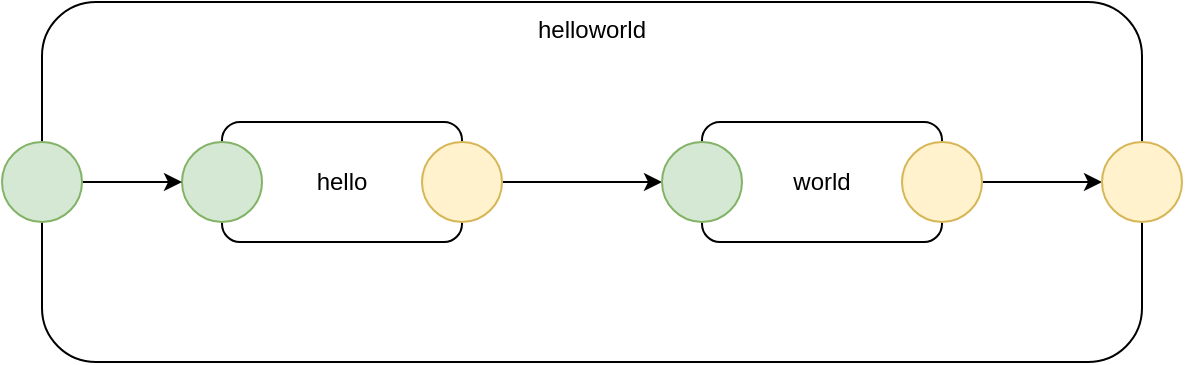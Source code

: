 <mxfile version="14.6.13" type="device" pages="4"><diagram id="n2OXIxOFjNDBhN3P7BZM" name="helloworld"><mxGraphModel dx="1106" dy="776" grid="1" gridSize="10" guides="1" tooltips="1" connect="1" arrows="1" fold="1" page="1" pageScale="1" pageWidth="1100" pageHeight="850" math="0" shadow="0"><root><mxCell id="0"/><mxCell id="1" parent="0"/><mxCell id="5sIg5KywKJ6SFfyJrwP9-3" value="helloworld" style="rounded=1;whiteSpace=wrap;html=1;verticalAlign=top;" vertex="1" parent="1"><mxGeometry x="70" y="100" width="550" height="180" as="geometry"/></mxCell><mxCell id="5sIg5KywKJ6SFfyJrwP9-1" value="hello" style="rounded=1;whiteSpace=wrap;html=1;" vertex="1" parent="1"><mxGeometry x="160" y="160" width="120" height="60" as="geometry"/></mxCell><mxCell id="5sIg5KywKJ6SFfyJrwP9-2" value="world" style="rounded=1;whiteSpace=wrap;html=1;" vertex="1" parent="1"><mxGeometry x="400" y="160" width="120" height="60" as="geometry"/></mxCell><mxCell id="5sIg5KywKJ6SFfyJrwP9-11" style="edgeStyle=orthogonalEdgeStyle;rounded=0;orthogonalLoop=1;jettySize=auto;html=1;exitX=1;exitY=0.5;exitDx=0;exitDy=0;entryX=0;entryY=0.5;entryDx=0;entryDy=0;" edge="1" parent="1" source="5sIg5KywKJ6SFfyJrwP9-4" target="5sIg5KywKJ6SFfyJrwP9-5"><mxGeometry relative="1" as="geometry"/></mxCell><mxCell id="5sIg5KywKJ6SFfyJrwP9-4" value="" style="ellipse;whiteSpace=wrap;html=1;aspect=fixed;fillColor=#fff2cc;strokeColor=#d6b656;" vertex="1" parent="1"><mxGeometry x="260" y="170" width="40" height="40" as="geometry"/></mxCell><mxCell id="5sIg5KywKJ6SFfyJrwP9-5" value="" style="ellipse;whiteSpace=wrap;html=1;aspect=fixed;fillColor=#d5e8d4;strokeColor=#82b366;" vertex="1" parent="1"><mxGeometry x="380" y="170" width="40" height="40" as="geometry"/></mxCell><mxCell id="5sIg5KywKJ6SFfyJrwP9-6" value="" style="ellipse;whiteSpace=wrap;html=1;aspect=fixed;fillColor=#d5e8d4;strokeColor=#82b366;" vertex="1" parent="1"><mxGeometry x="140" y="170" width="40" height="40" as="geometry"/></mxCell><mxCell id="5sIg5KywKJ6SFfyJrwP9-12" style="edgeStyle=orthogonalEdgeStyle;rounded=0;orthogonalLoop=1;jettySize=auto;html=1;exitX=1;exitY=0.5;exitDx=0;exitDy=0;" edge="1" parent="1" source="5sIg5KywKJ6SFfyJrwP9-7" target="5sIg5KywKJ6SFfyJrwP9-8"><mxGeometry relative="1" as="geometry"/></mxCell><mxCell id="5sIg5KywKJ6SFfyJrwP9-7" value="" style="ellipse;whiteSpace=wrap;html=1;aspect=fixed;fillColor=#fff2cc;strokeColor=#d6b656;" vertex="1" parent="1"><mxGeometry x="500" y="170" width="40" height="40" as="geometry"/></mxCell><mxCell id="5sIg5KywKJ6SFfyJrwP9-8" value="" style="ellipse;whiteSpace=wrap;html=1;aspect=fixed;fillColor=#fff2cc;strokeColor=#d6b656;" vertex="1" parent="1"><mxGeometry x="600" y="170" width="40" height="40" as="geometry"/></mxCell><mxCell id="5sIg5KywKJ6SFfyJrwP9-10" style="edgeStyle=orthogonalEdgeStyle;rounded=0;orthogonalLoop=1;jettySize=auto;html=1;exitX=1;exitY=0.5;exitDx=0;exitDy=0;entryX=0;entryY=0.5;entryDx=0;entryDy=0;" edge="1" parent="1" source="5sIg5KywKJ6SFfyJrwP9-9" target="5sIg5KywKJ6SFfyJrwP9-6"><mxGeometry relative="1" as="geometry"/></mxCell><mxCell id="5sIg5KywKJ6SFfyJrwP9-9" value="" style="ellipse;whiteSpace=wrap;html=1;aspect=fixed;fillColor=#d5e8d4;strokeColor=#82b366;" vertex="1" parent="1"><mxGeometry x="50" y="170" width="40" height="40" as="geometry"/></mxCell></root></mxGraphModel></diagram><diagram name="helloworldworld" id="oluf-tXjXTfIyvB2BP5b"><mxGraphModel dx="1106" dy="776" grid="1" gridSize="10" guides="1" tooltips="1" connect="1" arrows="1" fold="1" page="1" pageScale="1" pageWidth="1100" pageHeight="850" math="0" shadow="0"><root><mxCell id="y5leNgnyjF6MrHOcIzAR-0"/><mxCell id="y5leNgnyjF6MrHOcIzAR-1" parent="y5leNgnyjF6MrHOcIzAR-0"/><mxCell id="y5leNgnyjF6MrHOcIzAR-2" value="helloworldworld" style="rounded=1;whiteSpace=wrap;html=1;verticalAlign=top;" vertex="1" parent="y5leNgnyjF6MrHOcIzAR-1"><mxGeometry x="70" y="100" width="550" height="230" as="geometry"/></mxCell><mxCell id="y5leNgnyjF6MrHOcIzAR-3" value="hello" style="rounded=1;whiteSpace=wrap;html=1;" vertex="1" parent="y5leNgnyjF6MrHOcIzAR-1"><mxGeometry x="160" y="160" width="120" height="60" as="geometry"/></mxCell><mxCell id="y5leNgnyjF6MrHOcIzAR-4" value="world" style="rounded=1;whiteSpace=wrap;html=1;" vertex="1" parent="y5leNgnyjF6MrHOcIzAR-1"><mxGeometry x="400" y="160" width="120" height="60" as="geometry"/></mxCell><mxCell id="y5leNgnyjF6MrHOcIzAR-5" style="edgeStyle=orthogonalEdgeStyle;rounded=0;orthogonalLoop=1;jettySize=auto;html=1;exitX=1;exitY=0.5;exitDx=0;exitDy=0;entryX=0;entryY=0.5;entryDx=0;entryDy=0;" edge="1" parent="y5leNgnyjF6MrHOcIzAR-1" source="y5leNgnyjF6MrHOcIzAR-6" target="y5leNgnyjF6MrHOcIzAR-7"><mxGeometry relative="1" as="geometry"/></mxCell><mxCell id="y5leNgnyjF6MrHOcIzAR-17" style="edgeStyle=orthogonalEdgeStyle;rounded=0;orthogonalLoop=1;jettySize=auto;html=1;exitX=1;exitY=0.5;exitDx=0;exitDy=0;entryX=0;entryY=0.5;entryDx=0;entryDy=0;" edge="1" parent="y5leNgnyjF6MrHOcIzAR-1" source="y5leNgnyjF6MrHOcIzAR-6" target="y5leNgnyjF6MrHOcIzAR-15"><mxGeometry relative="1" as="geometry"/></mxCell><mxCell id="y5leNgnyjF6MrHOcIzAR-6" value="" style="ellipse;whiteSpace=wrap;html=1;aspect=fixed;fillColor=#fff2cc;strokeColor=#d6b656;" vertex="1" parent="y5leNgnyjF6MrHOcIzAR-1"><mxGeometry x="260" y="170" width="40" height="40" as="geometry"/></mxCell><mxCell id="y5leNgnyjF6MrHOcIzAR-7" value="" style="ellipse;whiteSpace=wrap;html=1;aspect=fixed;fillColor=#d5e8d4;strokeColor=#82b366;" vertex="1" parent="y5leNgnyjF6MrHOcIzAR-1"><mxGeometry x="380" y="170" width="40" height="40" as="geometry"/></mxCell><mxCell id="y5leNgnyjF6MrHOcIzAR-8" value="" style="ellipse;whiteSpace=wrap;html=1;aspect=fixed;fillColor=#d5e8d4;strokeColor=#82b366;" vertex="1" parent="y5leNgnyjF6MrHOcIzAR-1"><mxGeometry x="140" y="170" width="40" height="40" as="geometry"/></mxCell><mxCell id="y5leNgnyjF6MrHOcIzAR-9" style="edgeStyle=orthogonalEdgeStyle;rounded=0;orthogonalLoop=1;jettySize=auto;html=1;exitX=1;exitY=0.5;exitDx=0;exitDy=0;" edge="1" parent="y5leNgnyjF6MrHOcIzAR-1" source="y5leNgnyjF6MrHOcIzAR-10" target="y5leNgnyjF6MrHOcIzAR-11"><mxGeometry relative="1" as="geometry"/></mxCell><mxCell id="y5leNgnyjF6MrHOcIzAR-10" value="" style="ellipse;whiteSpace=wrap;html=1;aspect=fixed;fillColor=#fff2cc;strokeColor=#d6b656;" vertex="1" parent="y5leNgnyjF6MrHOcIzAR-1"><mxGeometry x="500" y="170" width="40" height="40" as="geometry"/></mxCell><mxCell id="y5leNgnyjF6MrHOcIzAR-11" value="" style="ellipse;whiteSpace=wrap;html=1;aspect=fixed;fillColor=#fff2cc;strokeColor=#d6b656;" vertex="1" parent="y5leNgnyjF6MrHOcIzAR-1"><mxGeometry x="600" y="170" width="40" height="40" as="geometry"/></mxCell><mxCell id="y5leNgnyjF6MrHOcIzAR-12" style="edgeStyle=orthogonalEdgeStyle;rounded=0;orthogonalLoop=1;jettySize=auto;html=1;exitX=1;exitY=0.5;exitDx=0;exitDy=0;entryX=0;entryY=0.5;entryDx=0;entryDy=0;" edge="1" parent="y5leNgnyjF6MrHOcIzAR-1" source="y5leNgnyjF6MrHOcIzAR-13" target="y5leNgnyjF6MrHOcIzAR-8"><mxGeometry relative="1" as="geometry"/></mxCell><mxCell id="y5leNgnyjF6MrHOcIzAR-13" value="" style="ellipse;whiteSpace=wrap;html=1;aspect=fixed;fillColor=#d5e8d4;strokeColor=#82b366;" vertex="1" parent="y5leNgnyjF6MrHOcIzAR-1"><mxGeometry x="50" y="170" width="40" height="40" as="geometry"/></mxCell><mxCell id="y5leNgnyjF6MrHOcIzAR-14" value="world" style="rounded=1;whiteSpace=wrap;html=1;" vertex="1" parent="y5leNgnyjF6MrHOcIzAR-1"><mxGeometry x="400" y="230" width="120" height="60" as="geometry"/></mxCell><mxCell id="y5leNgnyjF6MrHOcIzAR-15" value="" style="ellipse;whiteSpace=wrap;html=1;aspect=fixed;fillColor=#d5e8d4;strokeColor=#82b366;" vertex="1" parent="y5leNgnyjF6MrHOcIzAR-1"><mxGeometry x="380" y="240" width="40" height="40" as="geometry"/></mxCell><mxCell id="y5leNgnyjF6MrHOcIzAR-18" style="edgeStyle=orthogonalEdgeStyle;rounded=0;orthogonalLoop=1;jettySize=auto;html=1;exitX=1;exitY=0.5;exitDx=0;exitDy=0;entryX=0;entryY=0.5;entryDx=0;entryDy=0;" edge="1" parent="y5leNgnyjF6MrHOcIzAR-1" source="y5leNgnyjF6MrHOcIzAR-16" target="y5leNgnyjF6MrHOcIzAR-11"><mxGeometry relative="1" as="geometry"/></mxCell><mxCell id="y5leNgnyjF6MrHOcIzAR-16" value="" style="ellipse;whiteSpace=wrap;html=1;aspect=fixed;fillColor=#fff2cc;strokeColor=#d6b656;" vertex="1" parent="y5leNgnyjF6MrHOcIzAR-1"><mxGeometry x="500" y="240" width="40" height="40" as="geometry"/></mxCell></root></mxGraphModel></diagram><diagram name="10 times" id="zAT7RbFfHeu8LHJbTehk"><mxGraphModel dx="1106" dy="1626" grid="1" gridSize="10" guides="1" tooltips="1" connect="1" arrows="1" fold="1" page="1" pageScale="1" pageWidth="1100" pageHeight="850" math="0" shadow="0"><root><mxCell id="dsZrn6rSfFGklU5lgDUZ-0"/><mxCell id="dsZrn6rSfFGklU5lgDUZ-1" parent="dsZrn6rSfFGklU5lgDUZ-0"/><mxCell id="dsZrn6rSfFGklU5lgDUZ-2" value="helloworld" style="rounded=1;whiteSpace=wrap;html=1;verticalAlign=top;" vertex="1" parent="dsZrn6rSfFGklU5lgDUZ-1"><mxGeometry x="350" y="-30" width="550" height="180" as="geometry"/></mxCell><mxCell id="dsZrn6rSfFGklU5lgDUZ-3" value="hello" style="rounded=1;whiteSpace=wrap;html=1;" vertex="1" parent="dsZrn6rSfFGklU5lgDUZ-1"><mxGeometry x="190" y="350" width="120" height="60" as="geometry"/></mxCell><mxCell id="dsZrn6rSfFGklU5lgDUZ-4" value="world" style="rounded=1;whiteSpace=wrap;html=1;" vertex="1" parent="dsZrn6rSfFGklU5lgDUZ-1"><mxGeometry x="430" y="350" width="120" height="60" as="geometry"/></mxCell><mxCell id="dsZrn6rSfFGklU5lgDUZ-5" style="edgeStyle=orthogonalEdgeStyle;rounded=0;orthogonalLoop=1;jettySize=auto;html=1;exitX=1;exitY=0.5;exitDx=0;exitDy=0;entryX=0;entryY=0.5;entryDx=0;entryDy=0;" edge="1" parent="dsZrn6rSfFGklU5lgDUZ-1" source="dsZrn6rSfFGklU5lgDUZ-6" target="dsZrn6rSfFGklU5lgDUZ-7"><mxGeometry relative="1" as="geometry"/></mxCell><mxCell id="dsZrn6rSfFGklU5lgDUZ-6" value="" style="ellipse;whiteSpace=wrap;html=1;aspect=fixed;fillColor=#fff2cc;strokeColor=#d6b656;" vertex="1" parent="dsZrn6rSfFGklU5lgDUZ-1"><mxGeometry x="290" y="360" width="40" height="40" as="geometry"/></mxCell><mxCell id="dsZrn6rSfFGklU5lgDUZ-7" value="" style="ellipse;whiteSpace=wrap;html=1;aspect=fixed;fillColor=#d5e8d4;strokeColor=#82b366;" vertex="1" parent="dsZrn6rSfFGklU5lgDUZ-1"><mxGeometry x="410" y="360" width="40" height="40" as="geometry"/></mxCell><mxCell id="dsZrn6rSfFGklU5lgDUZ-8" value="" style="ellipse;whiteSpace=wrap;html=1;aspect=fixed;fillColor=#d5e8d4;strokeColor=#82b366;" vertex="1" parent="dsZrn6rSfFGklU5lgDUZ-1"><mxGeometry x="170" y="360" width="40" height="40" as="geometry"/></mxCell><mxCell id="dsZrn6rSfFGklU5lgDUZ-9" style="edgeStyle=orthogonalEdgeStyle;rounded=0;orthogonalLoop=1;jettySize=auto;html=1;exitX=1;exitY=0.5;exitDx=0;exitDy=0;" edge="1" parent="dsZrn6rSfFGklU5lgDUZ-1" source="dsZrn6rSfFGklU5lgDUZ-10" target="dsZrn6rSfFGklU5lgDUZ-11"><mxGeometry relative="1" as="geometry"/></mxCell><mxCell id="cCvuzEfkXSyVE1UH5gFx-5" style="edgeStyle=orthogonalEdgeStyle;rounded=0;orthogonalLoop=1;jettySize=auto;html=1;exitX=1;exitY=0.5;exitDx=0;exitDy=0;entryX=1;entryY=0.5;entryDx=0;entryDy=0;" edge="1" parent="dsZrn6rSfFGklU5lgDUZ-1" source="dsZrn6rSfFGklU5lgDUZ-10" target="cCvuzEfkXSyVE1UH5gFx-1"><mxGeometry relative="1" as="geometry"/></mxCell><mxCell id="dsZrn6rSfFGklU5lgDUZ-10" value="" style="ellipse;whiteSpace=wrap;html=1;aspect=fixed;fillColor=#fff2cc;strokeColor=#d6b656;" vertex="1" parent="dsZrn6rSfFGklU5lgDUZ-1"><mxGeometry x="530" y="360" width="40" height="40" as="geometry"/></mxCell><mxCell id="dsZrn6rSfFGklU5lgDUZ-11" value="" style="ellipse;whiteSpace=wrap;html=1;aspect=fixed;fillColor=#fff2cc;strokeColor=#d6b656;" vertex="1" parent="dsZrn6rSfFGklU5lgDUZ-1"><mxGeometry x="630" y="360" width="40" height="40" as="geometry"/></mxCell><mxCell id="dsZrn6rSfFGklU5lgDUZ-12" style="edgeStyle=orthogonalEdgeStyle;rounded=0;orthogonalLoop=1;jettySize=auto;html=1;exitX=1;exitY=0.5;exitDx=0;exitDy=0;entryX=0;entryY=0.5;entryDx=0;entryDy=0;" edge="1" parent="dsZrn6rSfFGklU5lgDUZ-1" source="dsZrn6rSfFGklU5lgDUZ-13" target="dsZrn6rSfFGklU5lgDUZ-8"><mxGeometry relative="1" as="geometry"/></mxCell><mxCell id="cCvuzEfkXSyVE1UH5gFx-4" style="edgeStyle=orthogonalEdgeStyle;rounded=0;orthogonalLoop=1;jettySize=auto;html=1;exitX=1;exitY=0.5;exitDx=0;exitDy=0;entryX=0;entryY=0.5;entryDx=0;entryDy=0;" edge="1" parent="dsZrn6rSfFGklU5lgDUZ-1" source="dsZrn6rSfFGklU5lgDUZ-13" target="cCvuzEfkXSyVE1UH5gFx-2"><mxGeometry relative="1" as="geometry"><Array as="points"><mxPoint x="140" y="380"/><mxPoint x="140" y="230"/></Array></mxGeometry></mxCell><mxCell id="dsZrn6rSfFGklU5lgDUZ-13" value="" style="ellipse;whiteSpace=wrap;html=1;aspect=fixed;fillColor=#d5e8d4;strokeColor=#82b366;" vertex="1" parent="dsZrn6rSfFGklU5lgDUZ-1"><mxGeometry x="80" y="360" width="40" height="40" as="geometry"/></mxCell><mxCell id="cCvuzEfkXSyVE1UH5gFx-0" value="counting &lt;br&gt;pass-thru" style="rounded=1;whiteSpace=wrap;html=1;" vertex="1" parent="dsZrn6rSfFGklU5lgDUZ-1"><mxGeometry x="320" y="200" width="120" height="110" as="geometry"/></mxCell><mxCell id="cCvuzEfkXSyVE1UH5gFx-1" value="" style="ellipse;whiteSpace=wrap;html=1;aspect=fixed;fillColor=#d5e8d4;strokeColor=#82b366;" vertex="1" parent="dsZrn6rSfFGklU5lgDUZ-1"><mxGeometry x="420" y="210" width="40" height="40" as="geometry"/></mxCell><mxCell id="cCvuzEfkXSyVE1UH5gFx-2" value="reset" style="ellipse;whiteSpace=wrap;html=1;aspect=fixed;fillColor=#d5e8d4;strokeColor=#82b366;" vertex="1" parent="dsZrn6rSfFGklU5lgDUZ-1"><mxGeometry x="300" y="210" width="40" height="40" as="geometry"/></mxCell><mxCell id="cCvuzEfkXSyVE1UH5gFx-6" style="edgeStyle=orthogonalEdgeStyle;rounded=0;orthogonalLoop=1;jettySize=auto;html=1;exitX=0;exitY=0.5;exitDx=0;exitDy=0;entryX=0;entryY=0.5;entryDx=0;entryDy=0;" edge="1" parent="dsZrn6rSfFGklU5lgDUZ-1" source="cCvuzEfkXSyVE1UH5gFx-3" target="dsZrn6rSfFGklU5lgDUZ-8"><mxGeometry relative="1" as="geometry"/></mxCell><mxCell id="cCvuzEfkXSyVE1UH5gFx-3" value="" style="ellipse;whiteSpace=wrap;html=1;aspect=fixed;fillColor=#fff2cc;strokeColor=#d6b656;" vertex="1" parent="dsZrn6rSfFGklU5lgDUZ-1"><mxGeometry x="300" y="260" width="40" height="40" as="geometry"/></mxCell></root></mxGraphModel></diagram><diagram id="kmA7SiB2yeQZqy_T9J6w" name="Leaf"><mxGraphModel dx="1106" dy="776" grid="1" gridSize="10" guides="1" tooltips="1" connect="1" arrows="1" fold="1" page="1" pageScale="1" pageWidth="1100" pageHeight="850" math="0" shadow="0"><root><mxCell id="ZIK3xXOScT8NGBRGuOYI-0"/><mxCell id="ZIK3xXOScT8NGBRGuOYI-1" parent="ZIK3xXOScT8NGBRGuOYI-0"/><mxCell id="Fhc7o6UjU-VebgyxxToA-0" value="hello" style="rounded=1;whiteSpace=wrap;html=1;" vertex="1" parent="ZIK3xXOScT8NGBRGuOYI-1"><mxGeometry x="160" y="160" width="120" height="60" as="geometry"/></mxCell><mxCell id="Fhc7o6UjU-VebgyxxToA-1" value="" style="ellipse;whiteSpace=wrap;html=1;aspect=fixed;fillColor=#fff2cc;strokeColor=#d6b656;" vertex="1" parent="ZIK3xXOScT8NGBRGuOYI-1"><mxGeometry x="260" y="170" width="40" height="40" as="geometry"/></mxCell><mxCell id="Fhc7o6UjU-VebgyxxToA-2" value="" style="ellipse;whiteSpace=wrap;html=1;aspect=fixed;fillColor=#d5e8d4;strokeColor=#82b366;" vertex="1" parent="ZIK3xXOScT8NGBRGuOYI-1"><mxGeometry x="140" y="170" width="40" height="40" as="geometry"/></mxCell></root></mxGraphModel></diagram></mxfile>